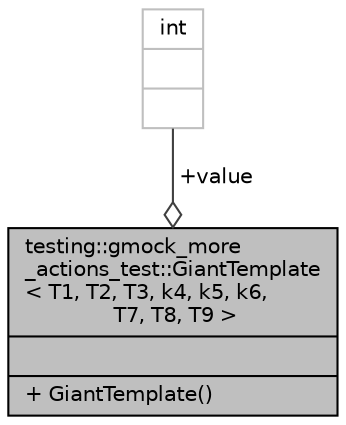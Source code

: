 digraph "testing::gmock_more_actions_test::GiantTemplate&lt; T1, T2, T3, k4, k5, k6, T7, T8, T9 &gt;"
{
 // LATEX_PDF_SIZE
  bgcolor="transparent";
  edge [fontname="Helvetica",fontsize="10",labelfontname="Helvetica",labelfontsize="10"];
  node [fontname="Helvetica",fontsize="10",shape=record];
  Node1 [label="{testing::gmock_more\l_actions_test::GiantTemplate\l\< T1, T2, T3, k4, k5, k6,\l T7, T8, T9 \>\n||+ GiantTemplate()\l}",height=0.2,width=0.4,color="black", fillcolor="grey75", style="filled", fontcolor="black",tooltip=" "];
  Node2 -> Node1 [color="grey25",fontsize="10",style="solid",label=" +value" ,arrowhead="odiamond",fontname="Helvetica"];
  Node2 [label="{int\n||}",height=0.2,width=0.4,color="grey75",tooltip=" "];
}
